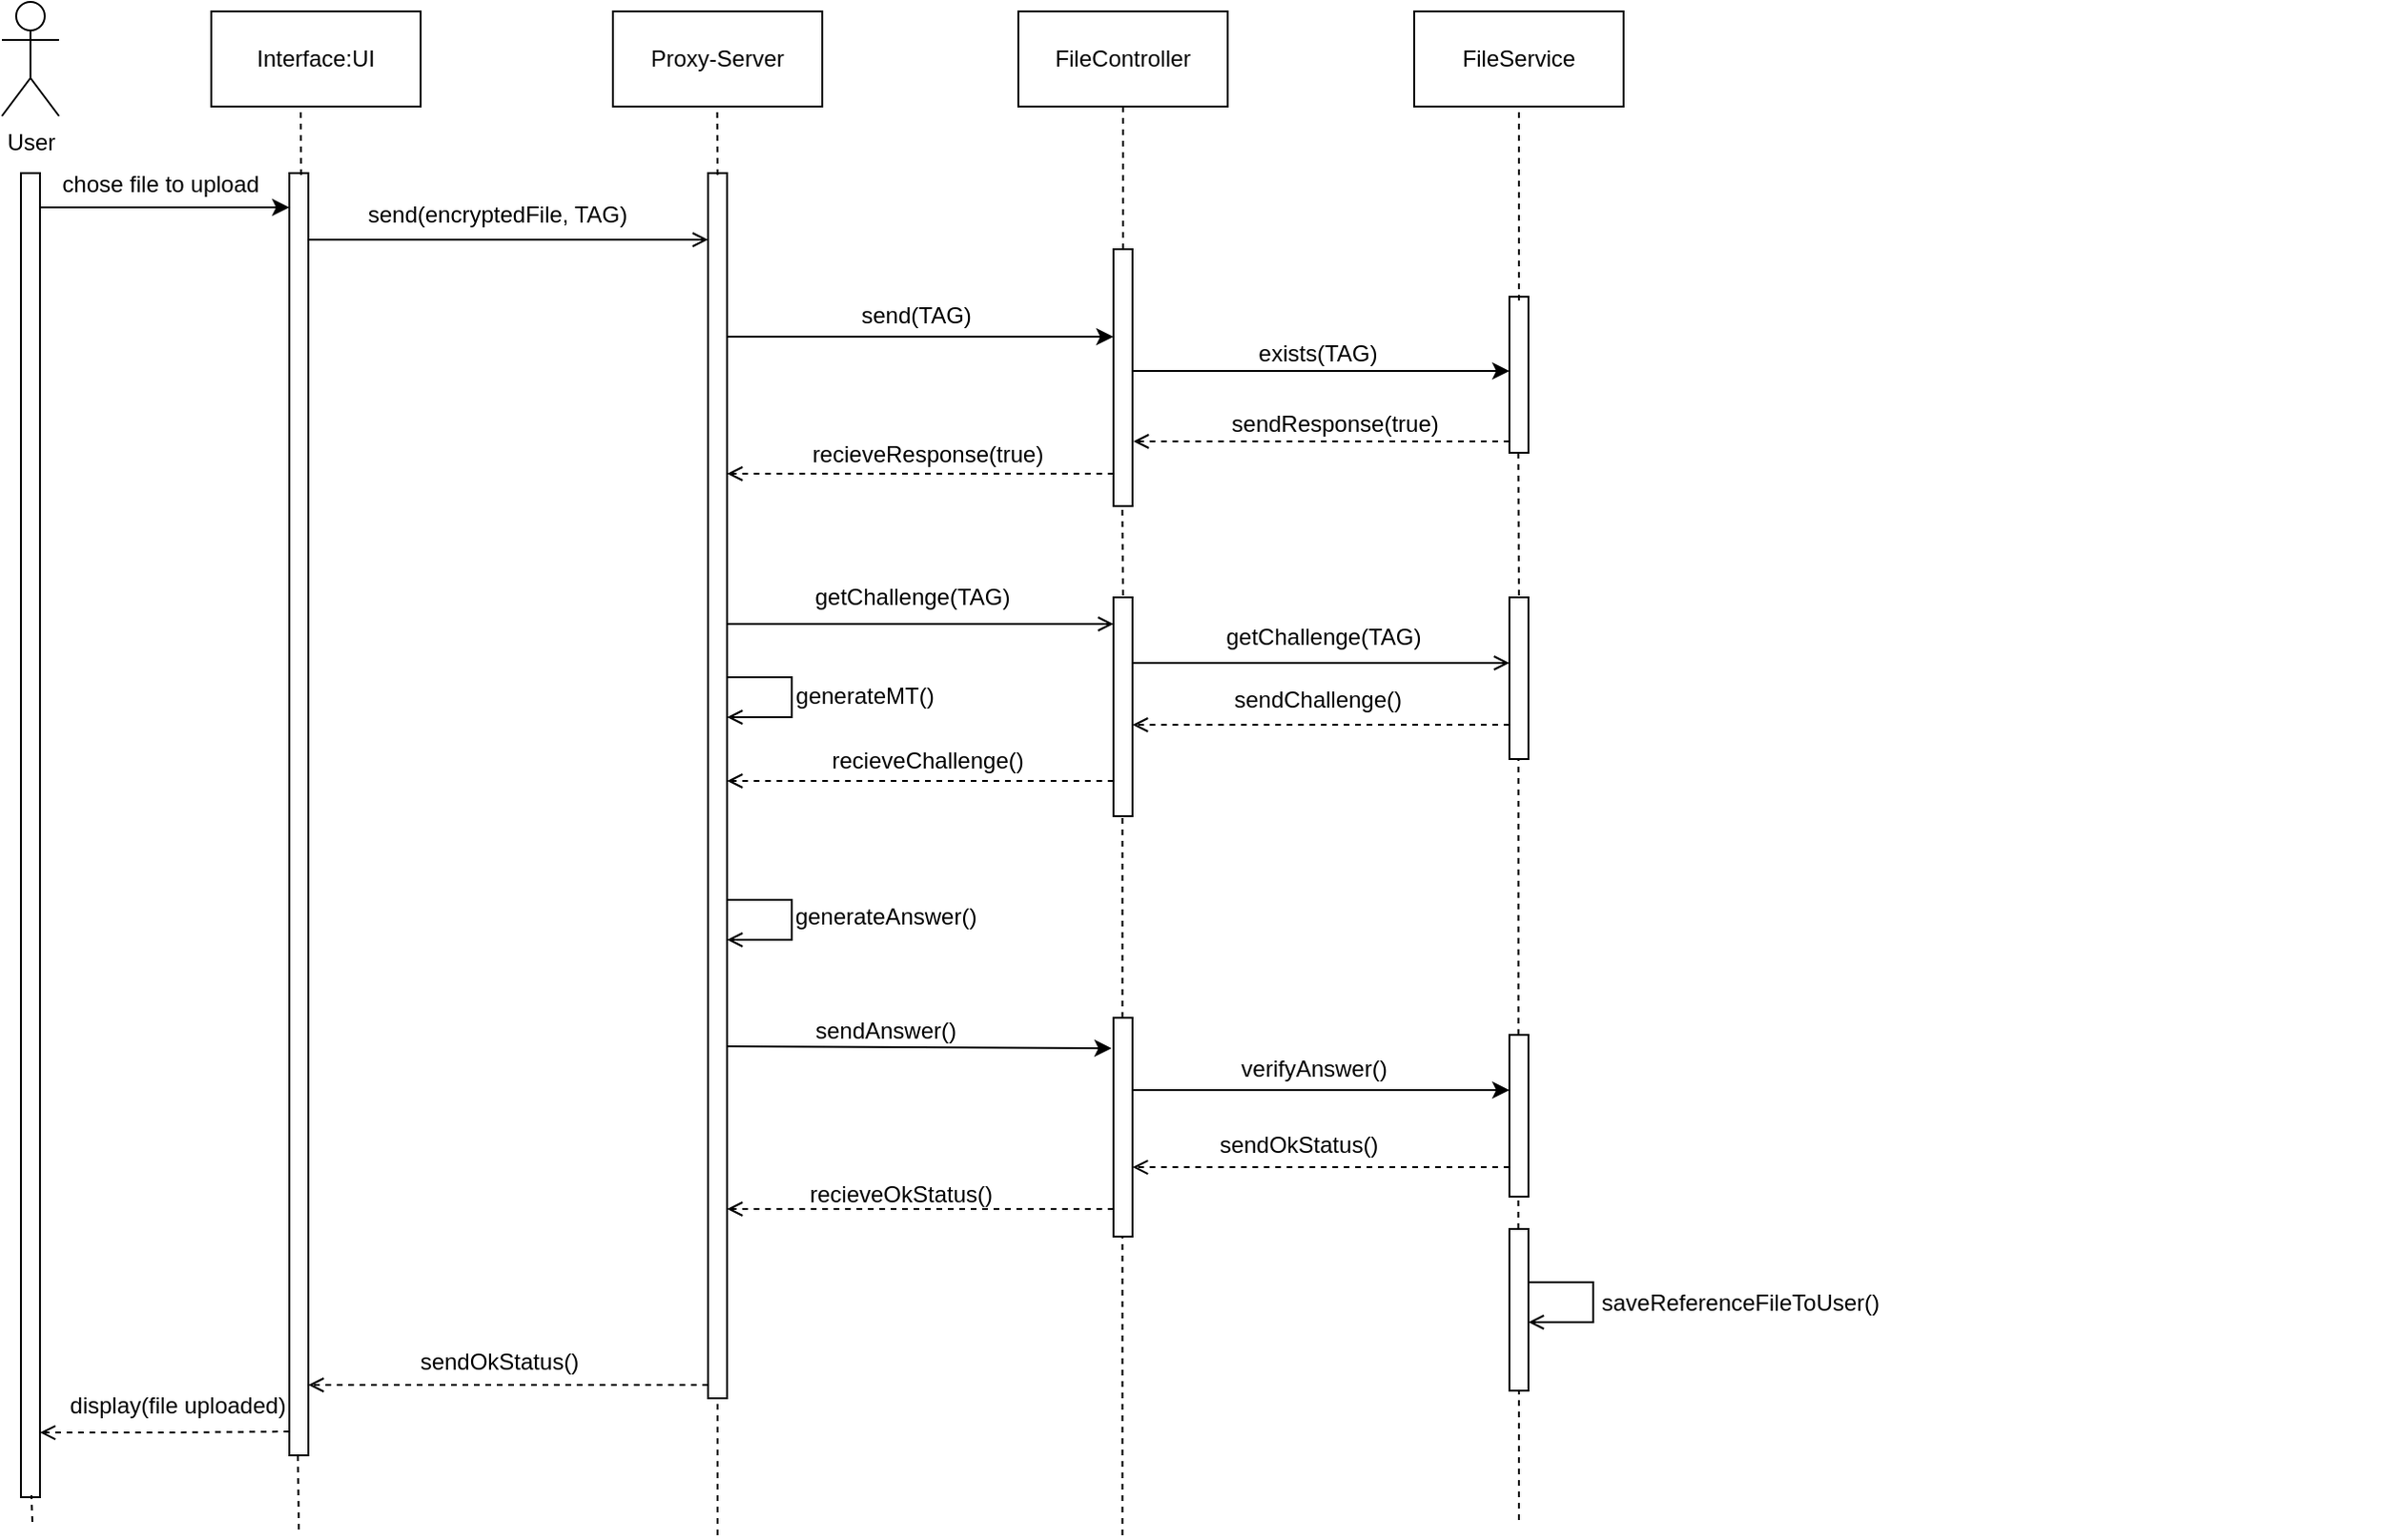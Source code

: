<mxfile version="22.1.18" type="device">
  <diagram name="Pagina-1" id="0XGIiVqICvq5J2eeaqmL">
    <mxGraphModel dx="1103" dy="568" grid="0" gridSize="10" guides="1" tooltips="1" connect="1" arrows="1" fold="1" page="1" pageScale="1" pageWidth="827" pageHeight="1169" math="0" shadow="0">
      <root>
        <mxCell id="0" />
        <mxCell id="1" parent="0" />
        <mxCell id="Hw16J8x-1yyb94UdUWMJ-4" value="User&lt;br&gt;" style="shape=umlActor;verticalLabelPosition=bottom;verticalAlign=top;html=1;" parent="1" vertex="1">
          <mxGeometry x="54" y="61" width="30" height="60" as="geometry" />
        </mxCell>
        <mxCell id="Hw16J8x-1yyb94UdUWMJ-7" value="Interface:UI" style="html=1;whiteSpace=wrap;" parent="1" vertex="1">
          <mxGeometry x="164" y="66" width="110" height="50" as="geometry" />
        </mxCell>
        <mxCell id="Hw16J8x-1yyb94UdUWMJ-8" value="Proxy-Server" style="html=1;whiteSpace=wrap;" parent="1" vertex="1">
          <mxGeometry x="375" y="66" width="110" height="50" as="geometry" />
        </mxCell>
        <mxCell id="Hw16J8x-1yyb94UdUWMJ-9" value="FileController" style="html=1;whiteSpace=wrap;" parent="1" vertex="1">
          <mxGeometry x="588" y="66" width="110" height="50" as="geometry" />
        </mxCell>
        <mxCell id="Hw16J8x-1yyb94UdUWMJ-10" value="FileService" style="html=1;whiteSpace=wrap;" parent="1" vertex="1">
          <mxGeometry x="796" y="66" width="110" height="50" as="geometry" />
        </mxCell>
        <mxCell id="Hw16J8x-1yyb94UdUWMJ-13" style="edgeStyle=orthogonalEdgeStyle;rounded=0;orthogonalLoop=1;jettySize=auto;html=1;curved=0;" parent="1" target="Hw16J8x-1yyb94UdUWMJ-12" edge="1">
          <mxGeometry relative="1" as="geometry">
            <mxPoint x="190" y="169" as="targetPoint" />
            <mxPoint x="74" y="169.017" as="sourcePoint" />
            <Array as="points">
              <mxPoint x="173" y="169" />
              <mxPoint x="173" y="169" />
            </Array>
          </mxGeometry>
        </mxCell>
        <mxCell id="Hw16J8x-1yyb94UdUWMJ-11" value="" style="html=1;points=[[0,0,0,0,5],[0,1,0,0,-5],[1,0,0,0,5],[1,1,0,0,-5]];perimeter=orthogonalPerimeter;outlineConnect=0;targetShapes=umlLifeline;portConstraint=eastwest;newEdgeStyle={&quot;curved&quot;:0,&quot;rounded&quot;:0};" parent="1" vertex="1">
          <mxGeometry x="64" y="151" width="10" height="696" as="geometry" />
        </mxCell>
        <mxCell id="Hw16J8x-1yyb94UdUWMJ-17" style="edgeStyle=orthogonalEdgeStyle;rounded=0;orthogonalLoop=1;jettySize=auto;html=1;curved=0;endArrow=open;endFill=0;" parent="1" edge="1">
          <mxGeometry relative="1" as="geometry">
            <mxPoint x="215" y="186" as="sourcePoint" />
            <mxPoint x="425" y="186" as="targetPoint" />
          </mxGeometry>
        </mxCell>
        <mxCell id="Hw16J8x-1yyb94UdUWMJ-61" style="edgeStyle=orthogonalEdgeStyle;rounded=0;orthogonalLoop=1;jettySize=auto;html=1;curved=0;dashed=1;endArrow=open;endFill=0;" parent="1" edge="1">
          <mxGeometry relative="1" as="geometry">
            <mxPoint x="205" y="812.514" as="sourcePoint" />
            <mxPoint x="74" y="813.029" as="targetPoint" />
          </mxGeometry>
        </mxCell>
        <mxCell id="Hw16J8x-1yyb94UdUWMJ-12" value="" style="html=1;points=[[0,0,0,0,5],[0,1,0,0,-5],[1,0,0,0,5],[1,1,0,0,-5]];perimeter=orthogonalPerimeter;outlineConnect=0;targetShapes=umlLifeline;portConstraint=eastwest;newEdgeStyle={&quot;curved&quot;:0,&quot;rounded&quot;:0};" parent="1" vertex="1">
          <mxGeometry x="205" y="151" width="10" height="674" as="geometry" />
        </mxCell>
        <mxCell id="Hw16J8x-1yyb94UdUWMJ-14" value="chose file to upload" style="text;html=1;align=center;verticalAlign=middle;resizable=0;points=[];autosize=1;strokeColor=none;fillColor=none;" parent="1" vertex="1">
          <mxGeometry x="76" y="144" width="121" height="26" as="geometry" />
        </mxCell>
        <mxCell id="h6rnAEhNOsfNSNB2r7P0-3" style="edgeStyle=orthogonalEdgeStyle;rounded=0;orthogonalLoop=1;jettySize=auto;html=1;curved=0;endArrow=open;endFill=0;" parent="1" source="Hw16J8x-1yyb94UdUWMJ-15" target="h6rnAEhNOsfNSNB2r7P0-2" edge="1">
          <mxGeometry relative="1" as="geometry">
            <Array as="points">
              <mxPoint x="587" y="388" />
              <mxPoint x="587" y="388" />
            </Array>
          </mxGeometry>
        </mxCell>
        <mxCell id="h6rnAEhNOsfNSNB2r7P0-46" style="edgeStyle=orthogonalEdgeStyle;rounded=0;orthogonalLoop=1;jettySize=auto;html=1;curved=0;dashed=1;endArrow=open;endFill=0;" parent="1" edge="1">
          <mxGeometry relative="1" as="geometry">
            <mxPoint x="425" y="788" as="sourcePoint" />
            <mxPoint x="215" y="788" as="targetPoint" />
            <Array as="points">
              <mxPoint x="266" y="788" />
              <mxPoint x="266" y="788" />
            </Array>
          </mxGeometry>
        </mxCell>
        <mxCell id="Hw16J8x-1yyb94UdUWMJ-15" value="" style="html=1;points=[[0,0,0,0,5],[0,1,0,0,-5],[1,0,0,0,5],[1,1,0,0,-5]];perimeter=orthogonalPerimeter;outlineConnect=0;targetShapes=umlLifeline;portConstraint=eastwest;newEdgeStyle={&quot;curved&quot;:0,&quot;rounded&quot;:0};" parent="1" vertex="1">
          <mxGeometry x="425" y="151" width="10" height="644" as="geometry" />
        </mxCell>
        <mxCell id="Hw16J8x-1yyb94UdUWMJ-18" value="send(encryptedFile, TAG)" style="text;html=1;align=center;verticalAlign=middle;resizable=0;points=[];autosize=1;strokeColor=none;fillColor=none;" parent="1" vertex="1">
          <mxGeometry x="237" y="160" width="154" height="26" as="geometry" />
        </mxCell>
        <mxCell id="Hw16J8x-1yyb94UdUWMJ-24" style="edgeStyle=orthogonalEdgeStyle;rounded=0;orthogonalLoop=1;jettySize=auto;html=1;curved=0;" parent="1" edge="1">
          <mxGeometry relative="1" as="geometry">
            <mxPoint x="648" y="255" as="sourcePoint" />
            <mxPoint x="846" y="255" as="targetPoint" />
          </mxGeometry>
        </mxCell>
        <mxCell id="Hw16J8x-1yyb94UdUWMJ-29" style="edgeStyle=orthogonalEdgeStyle;rounded=0;orthogonalLoop=1;jettySize=auto;html=1;curved=0;dashed=1;endArrow=open;endFill=0;" parent="1" edge="1">
          <mxGeometry relative="1" as="geometry">
            <mxPoint x="638" y="309" as="sourcePoint" />
            <mxPoint x="435" y="309" as="targetPoint" />
            <Array as="points">
              <mxPoint x="587" y="309" />
              <mxPoint x="587" y="309" />
            </Array>
          </mxGeometry>
        </mxCell>
        <mxCell id="Hw16J8x-1yyb94UdUWMJ-20" value="" style="html=1;points=[[0,0,0,0,5],[0,1,0,0,-5],[1,0,0,0,5],[1,1,0,0,-5]];perimeter=orthogonalPerimeter;outlineConnect=0;targetShapes=umlLifeline;portConstraint=eastwest;newEdgeStyle={&quot;curved&quot;:0,&quot;rounded&quot;:0};" parent="1" vertex="1">
          <mxGeometry x="638" y="191" width="10" height="135" as="geometry" />
        </mxCell>
        <mxCell id="Hw16J8x-1yyb94UdUWMJ-21" style="edgeStyle=orthogonalEdgeStyle;rounded=0;orthogonalLoop=1;jettySize=auto;html=1;curved=0;entryX=-0.005;entryY=0.5;entryDx=0;entryDy=0;entryPerimeter=0;" parent="1" edge="1">
          <mxGeometry relative="1" as="geometry">
            <mxPoint x="435" y="237" as="sourcePoint" />
            <mxPoint x="637.95" y="237" as="targetPoint" />
          </mxGeometry>
        </mxCell>
        <mxCell id="Hw16J8x-1yyb94UdUWMJ-22" value="send(TAG)" style="text;html=1;align=center;verticalAlign=middle;resizable=0;points=[];autosize=1;strokeColor=none;fillColor=none;" parent="1" vertex="1">
          <mxGeometry x="496" y="213" width="76" height="26" as="geometry" />
        </mxCell>
        <mxCell id="Hw16J8x-1yyb94UdUWMJ-23" value="" style="html=1;points=[[0,0,0,0,5],[0,1,0,0,-5],[1,0,0,0,5],[1,1,0,0,-5]];perimeter=orthogonalPerimeter;outlineConnect=0;targetShapes=umlLifeline;portConstraint=eastwest;newEdgeStyle={&quot;curved&quot;:0,&quot;rounded&quot;:0};" parent="1" vertex="1">
          <mxGeometry x="846" y="216" width="10" height="82" as="geometry" />
        </mxCell>
        <mxCell id="Hw16J8x-1yyb94UdUWMJ-25" value="exists(TAG)" style="text;html=1;align=center;verticalAlign=middle;resizable=0;points=[];autosize=1;strokeColor=none;fillColor=none;" parent="1" vertex="1">
          <mxGeometry x="705" y="233" width="80" height="26" as="geometry" />
        </mxCell>
        <mxCell id="Hw16J8x-1yyb94UdUWMJ-26" style="edgeStyle=orthogonalEdgeStyle;rounded=0;orthogonalLoop=1;jettySize=auto;html=1;curved=0;entryX=1.043;entryY=0.5;entryDx=0;entryDy=0;entryPerimeter=0;dashed=1;endArrow=open;endFill=0;" parent="1" edge="1">
          <mxGeometry relative="1" as="geometry">
            <mxPoint x="846" y="292" as="sourcePoint" />
            <mxPoint x="648.43" y="292" as="targetPoint" />
          </mxGeometry>
        </mxCell>
        <mxCell id="Hw16J8x-1yyb94UdUWMJ-27" value="sendResponse(true)" style="text;html=1;align=center;verticalAlign=middle;resizable=0;points=[];autosize=1;strokeColor=none;fillColor=none;" parent="1" vertex="1">
          <mxGeometry x="690" y="270" width="127" height="26" as="geometry" />
        </mxCell>
        <mxCell id="Hw16J8x-1yyb94UdUWMJ-30" value="recieveResponse(true)" style="text;html=1;align=center;verticalAlign=middle;resizable=0;points=[];autosize=1;strokeColor=none;fillColor=none;" parent="1" vertex="1">
          <mxGeometry x="470" y="286" width="139" height="26" as="geometry" />
        </mxCell>
        <mxCell id="Hw16J8x-1yyb94UdUWMJ-62" value="display(file uploaded)" style="text;html=1;align=center;verticalAlign=middle;resizable=0;points=[];autosize=1;strokeColor=none;fillColor=none;" parent="1" vertex="1">
          <mxGeometry x="80" y="786" width="131" height="26" as="geometry" />
        </mxCell>
        <mxCell id="Hw16J8x-1yyb94UdUWMJ-75" value="" style="endArrow=open;html=1;rounded=0;endFill=0;" parent="1" edge="1">
          <mxGeometry width="50" height="50" relative="1" as="geometry">
            <mxPoint x="435" y="416" as="sourcePoint" />
            <mxPoint x="435.0" y="437" as="targetPoint" />
            <Array as="points">
              <mxPoint x="469" y="416" />
              <mxPoint x="469" y="437" />
            </Array>
          </mxGeometry>
        </mxCell>
        <mxCell id="Hw16J8x-1yyb94UdUWMJ-76" value="" style="text;html=1;align=center;verticalAlign=middle;resizable=0;points=[];autosize=1;strokeColor=none;fillColor=none;" parent="1" vertex="1">
          <mxGeometry x="1096.5" y="353" width="208" height="26" as="geometry" />
        </mxCell>
        <mxCell id="Hw16J8x-1yyb94UdUWMJ-86" value="" style="endArrow=none;dashed=1;html=1;rounded=0;entryX=0.5;entryY=1;entryDx=0;entryDy=0;" parent="1" target="Hw16J8x-1yyb94UdUWMJ-10" edge="1">
          <mxGeometry width="50" height="50" relative="1" as="geometry">
            <mxPoint x="851" y="218" as="sourcePoint" />
            <mxPoint x="850.58" y="151" as="targetPoint" />
          </mxGeometry>
        </mxCell>
        <mxCell id="Hw16J8x-1yyb94UdUWMJ-87" value="" style="endArrow=none;dashed=1;html=1;rounded=0;entryX=0.5;entryY=1;entryDx=0;entryDy=0;" parent="1" target="Hw16J8x-1yyb94UdUWMJ-9" edge="1">
          <mxGeometry width="50" height="50" relative="1" as="geometry">
            <mxPoint x="643" y="191" as="sourcePoint" />
            <mxPoint x="642.58" y="151" as="targetPoint" />
          </mxGeometry>
        </mxCell>
        <mxCell id="Hw16J8x-1yyb94UdUWMJ-89" value="" style="endArrow=none;dashed=1;html=1;rounded=0;entryX=0.5;entryY=1;entryDx=0;entryDy=0;" parent="1" edge="1">
          <mxGeometry width="50" height="50" relative="1" as="geometry">
            <mxPoint x="430" y="152" as="sourcePoint" />
            <mxPoint x="429.8" y="116" as="targetPoint" />
          </mxGeometry>
        </mxCell>
        <mxCell id="Hw16J8x-1yyb94UdUWMJ-90" value="" style="endArrow=none;dashed=1;html=1;rounded=0;entryX=0.5;entryY=1;entryDx=0;entryDy=0;" parent="1" edge="1">
          <mxGeometry width="50" height="50" relative="1" as="geometry">
            <mxPoint x="211.2" y="152" as="sourcePoint" />
            <mxPoint x="211" y="116" as="targetPoint" />
          </mxGeometry>
        </mxCell>
        <mxCell id="h6rnAEhNOsfNSNB2r7P0-1" value="" style="endArrow=none;dashed=1;html=1;rounded=0;entryX=0.5;entryY=1;entryDx=0;entryDy=0;" parent="1" edge="1">
          <mxGeometry width="50" height="50" relative="1" as="geometry">
            <mxPoint x="643" y="373" as="sourcePoint" />
            <mxPoint x="642.66" y="326" as="targetPoint" />
          </mxGeometry>
        </mxCell>
        <mxCell id="h6rnAEhNOsfNSNB2r7P0-7" style="edgeStyle=orthogonalEdgeStyle;rounded=0;orthogonalLoop=1;jettySize=auto;html=1;curved=0;endArrow=open;endFill=0;" parent="1" edge="1">
          <mxGeometry relative="1" as="geometry">
            <mxPoint x="648" y="408.5" as="sourcePoint" />
            <mxPoint x="846" y="408.5" as="targetPoint" />
          </mxGeometry>
        </mxCell>
        <mxCell id="h6rnAEhNOsfNSNB2r7P0-12" style="edgeStyle=orthogonalEdgeStyle;rounded=0;orthogonalLoop=1;jettySize=auto;html=1;curved=0;dashed=1;endArrow=open;endFill=0;" parent="1" edge="1">
          <mxGeometry relative="1" as="geometry">
            <mxPoint x="638" y="470.5" as="sourcePoint" />
            <mxPoint x="435" y="470.5" as="targetPoint" />
            <Array as="points">
              <mxPoint x="486" y="470" />
              <mxPoint x="486" y="470" />
            </Array>
          </mxGeometry>
        </mxCell>
        <mxCell id="h6rnAEhNOsfNSNB2r7P0-2" value="" style="html=1;points=[[0,0,0,0,5],[0,1,0,0,-5],[1,0,0,0,5],[1,1,0,0,-5]];perimeter=orthogonalPerimeter;outlineConnect=0;targetShapes=umlLifeline;portConstraint=eastwest;newEdgeStyle={&quot;curved&quot;:0,&quot;rounded&quot;:0};" parent="1" vertex="1">
          <mxGeometry x="638" y="374" width="10" height="115" as="geometry" />
        </mxCell>
        <mxCell id="h6rnAEhNOsfNSNB2r7P0-4" value="getChallenge(TAG)" style="text;html=1;align=center;verticalAlign=middle;resizable=0;points=[];autosize=1;strokeColor=none;fillColor=none;" parent="1" vertex="1">
          <mxGeometry x="471" y="361" width="121" height="26" as="geometry" />
        </mxCell>
        <mxCell id="h6rnAEhNOsfNSNB2r7P0-5" value="" style="endArrow=none;dashed=1;html=1;rounded=0;entryX=0.5;entryY=1;entryDx=0;entryDy=0;" parent="1" edge="1">
          <mxGeometry width="50" height="50" relative="1" as="geometry">
            <mxPoint x="851" y="373" as="sourcePoint" />
            <mxPoint x="850.71" y="298" as="targetPoint" />
          </mxGeometry>
        </mxCell>
        <mxCell id="h6rnAEhNOsfNSNB2r7P0-10" style="edgeStyle=orthogonalEdgeStyle;rounded=0;orthogonalLoop=1;jettySize=auto;html=1;curved=0;dashed=1;endArrow=open;endFill=0;" parent="1" source="h6rnAEhNOsfNSNB2r7P0-6" target="h6rnAEhNOsfNSNB2r7P0-2" edge="1">
          <mxGeometry relative="1" as="geometry">
            <Array as="points">
              <mxPoint x="698" y="441" />
              <mxPoint x="698" y="441" />
            </Array>
          </mxGeometry>
        </mxCell>
        <mxCell id="h6rnAEhNOsfNSNB2r7P0-6" value="" style="html=1;points=[[0,0,0,0,5],[0,1,0,0,-5],[1,0,0,0,5],[1,1,0,0,-5]];perimeter=orthogonalPerimeter;outlineConnect=0;targetShapes=umlLifeline;portConstraint=eastwest;newEdgeStyle={&quot;curved&quot;:0,&quot;rounded&quot;:0};" parent="1" vertex="1">
          <mxGeometry x="846" y="374" width="10" height="85" as="geometry" />
        </mxCell>
        <mxCell id="h6rnAEhNOsfNSNB2r7P0-9" value="getChallenge(TAG)" style="text;html=1;align=center;verticalAlign=middle;resizable=0;points=[];autosize=1;strokeColor=none;fillColor=none;" parent="1" vertex="1">
          <mxGeometry x="687" y="382" width="121" height="26" as="geometry" />
        </mxCell>
        <mxCell id="h6rnAEhNOsfNSNB2r7P0-11" value="sendChallenge()" style="text;html=1;align=center;verticalAlign=middle;resizable=0;points=[];autosize=1;strokeColor=none;fillColor=none;" parent="1" vertex="1">
          <mxGeometry x="692" y="415" width="106" height="26" as="geometry" />
        </mxCell>
        <mxCell id="h6rnAEhNOsfNSNB2r7P0-13" value="recieveChallenge()" style="text;html=1;align=center;verticalAlign=middle;resizable=0;points=[];autosize=1;strokeColor=none;fillColor=none;" parent="1" vertex="1">
          <mxGeometry x="480" y="447" width="119" height="26" as="geometry" />
        </mxCell>
        <mxCell id="h6rnAEhNOsfNSNB2r7P0-14" value="generateMT()" style="text;html=1;align=center;verticalAlign=middle;resizable=0;points=[];autosize=1;strokeColor=none;fillColor=none;" parent="1" vertex="1">
          <mxGeometry x="461" y="413" width="91" height="26" as="geometry" />
        </mxCell>
        <mxCell id="h6rnAEhNOsfNSNB2r7P0-16" value="" style="endArrow=open;html=1;rounded=0;endFill=0;" parent="1" edge="1">
          <mxGeometry width="50" height="50" relative="1" as="geometry">
            <mxPoint x="435" y="533" as="sourcePoint" />
            <mxPoint x="435.0" y="554" as="targetPoint" />
            <Array as="points">
              <mxPoint x="469" y="533" />
              <mxPoint x="469" y="554" />
            </Array>
          </mxGeometry>
        </mxCell>
        <mxCell id="h6rnAEhNOsfNSNB2r7P0-17" value="generateAnswer()" style="text;html=1;align=center;verticalAlign=middle;resizable=0;points=[];autosize=1;strokeColor=none;fillColor=none;" parent="1" vertex="1">
          <mxGeometry x="461" y="529" width="113" height="26" as="geometry" />
        </mxCell>
        <mxCell id="h6rnAEhNOsfNSNB2r7P0-25" style="edgeStyle=orthogonalEdgeStyle;rounded=0;orthogonalLoop=1;jettySize=auto;html=1;curved=0;" parent="1" edge="1">
          <mxGeometry relative="1" as="geometry">
            <mxPoint x="648.0" y="633.011" as="sourcePoint" />
            <mxPoint x="846" y="633.011" as="targetPoint" />
            <Array as="points">
              <mxPoint x="698" y="633" />
              <mxPoint x="698" y="633" />
            </Array>
          </mxGeometry>
        </mxCell>
        <mxCell id="h6rnAEhNOsfNSNB2r7P0-29" style="edgeStyle=orthogonalEdgeStyle;rounded=0;orthogonalLoop=1;jettySize=auto;html=1;curved=0;dashed=1;endArrow=open;endFill=0;" parent="1" edge="1">
          <mxGeometry relative="1" as="geometry">
            <mxPoint x="638" y="695.5" as="sourcePoint" />
            <mxPoint x="435" y="695.5" as="targetPoint" />
            <Array as="points">
              <mxPoint x="486" y="695" />
              <mxPoint x="486" y="695" />
            </Array>
          </mxGeometry>
        </mxCell>
        <mxCell id="h6rnAEhNOsfNSNB2r7P0-18" value="" style="html=1;points=[[0,0,0,0,5],[0,1,0,0,-5],[1,0,0,0,5],[1,1,0,0,-5]];perimeter=orthogonalPerimeter;outlineConnect=0;targetShapes=umlLifeline;portConstraint=eastwest;newEdgeStyle={&quot;curved&quot;:0,&quot;rounded&quot;:0};" parent="1" vertex="1">
          <mxGeometry x="638" y="595" width="10" height="115" as="geometry" />
        </mxCell>
        <mxCell id="h6rnAEhNOsfNSNB2r7P0-19" value="" style="endArrow=none;dashed=1;html=1;rounded=0;entryX=0.5;entryY=1;entryDx=0;entryDy=0;exitX=0.471;exitY=0;exitDx=0;exitDy=0;exitPerimeter=0;" parent="1" source="h6rnAEhNOsfNSNB2r7P0-18" edge="1">
          <mxGeometry width="50" height="50" relative="1" as="geometry">
            <mxPoint x="643.05" y="536" as="sourcePoint" />
            <mxPoint x="642.71" y="489" as="targetPoint" />
          </mxGeometry>
        </mxCell>
        <mxCell id="h6rnAEhNOsfNSNB2r7P0-21" value="" style="endArrow=classic;html=1;rounded=0;" parent="1" edge="1">
          <mxGeometry width="50" height="50" relative="1" as="geometry">
            <mxPoint x="435" y="610" as="sourcePoint" />
            <mxPoint x="637" y="611" as="targetPoint" />
          </mxGeometry>
        </mxCell>
        <mxCell id="h6rnAEhNOsfNSNB2r7P0-22" value="sendAnswer()" style="text;html=1;align=center;verticalAlign=middle;resizable=0;points=[];autosize=1;strokeColor=none;fillColor=none;" parent="1" vertex="1">
          <mxGeometry x="471.5" y="589" width="92" height="26" as="geometry" />
        </mxCell>
        <mxCell id="h6rnAEhNOsfNSNB2r7P0-27" style="edgeStyle=orthogonalEdgeStyle;rounded=0;orthogonalLoop=1;jettySize=auto;html=1;curved=0;dashed=1;endArrow=open;endFill=0;" parent="1" edge="1">
          <mxGeometry relative="1" as="geometry">
            <mxPoint x="846" y="673.524" as="sourcePoint" />
            <mxPoint x="648" y="673.524" as="targetPoint" />
            <Array as="points">
              <mxPoint x="697" y="674" />
              <mxPoint x="697" y="674" />
            </Array>
          </mxGeometry>
        </mxCell>
        <mxCell id="h6rnAEhNOsfNSNB2r7P0-23" value="" style="html=1;points=[[0,0,0,0,5],[0,1,0,0,-5],[1,0,0,0,5],[1,1,0,0,-5]];perimeter=orthogonalPerimeter;outlineConnect=0;targetShapes=umlLifeline;portConstraint=eastwest;newEdgeStyle={&quot;curved&quot;:0,&quot;rounded&quot;:0};" parent="1" vertex="1">
          <mxGeometry x="846" y="604" width="10" height="85" as="geometry" />
        </mxCell>
        <mxCell id="h6rnAEhNOsfNSNB2r7P0-24" value="" style="endArrow=none;dashed=1;html=1;rounded=0;entryX=0.5;entryY=1;entryDx=0;entryDy=0;" parent="1" source="h6rnAEhNOsfNSNB2r7P0-23" edge="1">
          <mxGeometry width="50" height="50" relative="1" as="geometry">
            <mxPoint x="851.05" y="565" as="sourcePoint" />
            <mxPoint x="850.76" y="459" as="targetPoint" />
          </mxGeometry>
        </mxCell>
        <mxCell id="h6rnAEhNOsfNSNB2r7P0-26" value="verifyAnswer()" style="text;html=1;align=center;verticalAlign=middle;resizable=0;points=[];autosize=1;strokeColor=none;fillColor=none;" parent="1" vertex="1">
          <mxGeometry x="695" y="609" width="95" height="26" as="geometry" />
        </mxCell>
        <mxCell id="h6rnAEhNOsfNSNB2r7P0-28" value="sendOkStatus()" style="text;html=1;align=center;verticalAlign=middle;resizable=0;points=[];autosize=1;strokeColor=none;fillColor=none;" parent="1" vertex="1">
          <mxGeometry x="684" y="649" width="101" height="26" as="geometry" />
        </mxCell>
        <mxCell id="h6rnAEhNOsfNSNB2r7P0-30" value="recieveOkStatus()" style="text;html=1;align=center;verticalAlign=middle;resizable=0;points=[];autosize=1;strokeColor=none;fillColor=none;" parent="1" vertex="1">
          <mxGeometry x="469" y="675" width="114" height="26" as="geometry" />
        </mxCell>
        <mxCell id="h6rnAEhNOsfNSNB2r7P0-31" value="" style="endArrow=none;dashed=1;html=1;rounded=0;" parent="1" edge="1">
          <mxGeometry width="50" height="50" relative="1" as="geometry">
            <mxPoint x="430" y="867" as="sourcePoint" />
            <mxPoint x="430" y="795" as="targetPoint" />
          </mxGeometry>
        </mxCell>
        <mxCell id="h6rnAEhNOsfNSNB2r7P0-35" value="" style="endArrow=none;dashed=1;html=1;rounded=0;entryX=0.5;entryY=1;entryDx=0;entryDy=0;" parent="1" edge="1">
          <mxGeometry width="50" height="50" relative="1" as="geometry">
            <mxPoint x="642.71" y="867" as="sourcePoint" />
            <mxPoint x="642.71" y="710" as="targetPoint" />
          </mxGeometry>
        </mxCell>
        <mxCell id="h6rnAEhNOsfNSNB2r7P0-39" value="" style="endArrow=none;dashed=1;html=1;rounded=0;entryX=0.5;entryY=1;entryDx=0;entryDy=0;" parent="1" source="bY-KS4NiK5goRRZ9f-gb-1" edge="1">
          <mxGeometry width="50" height="50" relative="1" as="geometry">
            <mxPoint x="850.71" y="882" as="sourcePoint" />
            <mxPoint x="850.71" y="689" as="targetPoint" />
          </mxGeometry>
        </mxCell>
        <mxCell id="h6rnAEhNOsfNSNB2r7P0-47" value="sendOkStatus()" style="text;html=1;align=center;verticalAlign=middle;resizable=0;points=[];autosize=1;strokeColor=none;fillColor=none;" parent="1" vertex="1">
          <mxGeometry x="264" y="763" width="101" height="26" as="geometry" />
        </mxCell>
        <mxCell id="bY-KS4NiK5goRRZ9f-gb-2" value="" style="endArrow=none;dashed=1;html=1;rounded=0;entryX=0.5;entryY=1;entryDx=0;entryDy=0;" parent="1" target="bY-KS4NiK5goRRZ9f-gb-1" edge="1">
          <mxGeometry width="50" height="50" relative="1" as="geometry">
            <mxPoint x="851" y="859" as="sourcePoint" />
            <mxPoint x="850.71" y="689" as="targetPoint" />
          </mxGeometry>
        </mxCell>
        <mxCell id="bY-KS4NiK5goRRZ9f-gb-1" value="" style="html=1;points=[[0,0,0,0,5],[0,1,0,0,-5],[1,0,0,0,5],[1,1,0,0,-5]];perimeter=orthogonalPerimeter;outlineConnect=0;targetShapes=umlLifeline;portConstraint=eastwest;newEdgeStyle={&quot;curved&quot;:0,&quot;rounded&quot;:0};" parent="1" vertex="1">
          <mxGeometry x="846" y="706" width="10" height="85" as="geometry" />
        </mxCell>
        <mxCell id="bY-KS4NiK5goRRZ9f-gb-3" value="" style="endArrow=open;html=1;rounded=0;endFill=0;" parent="1" edge="1">
          <mxGeometry width="50" height="50" relative="1" as="geometry">
            <mxPoint x="856" y="734" as="sourcePoint" />
            <mxPoint x="856.0" y="755" as="targetPoint" />
            <Array as="points">
              <mxPoint x="890" y="734" />
              <mxPoint x="890" y="755" />
            </Array>
          </mxGeometry>
        </mxCell>
        <mxCell id="bY-KS4NiK5goRRZ9f-gb-4" value="saveReferenceFileToUser()" style="text;html=1;align=center;verticalAlign=middle;resizable=0;points=[];autosize=1;strokeColor=none;fillColor=none;" parent="1" vertex="1">
          <mxGeometry x="885" y="732" width="164" height="26" as="geometry" />
        </mxCell>
        <mxCell id="NPCCYtClR-5FdOwcbw5Z-1" value="" style="endArrow=none;dashed=1;html=1;rounded=0;" edge="1" parent="1">
          <mxGeometry width="50" height="50" relative="1" as="geometry">
            <mxPoint x="210" y="864" as="sourcePoint" />
            <mxPoint x="209.5" y="823" as="targetPoint" />
            <Array as="points" />
          </mxGeometry>
        </mxCell>
        <mxCell id="NPCCYtClR-5FdOwcbw5Z-2" value="" style="endArrow=none;dashed=1;html=1;rounded=0;" edge="1" parent="1">
          <mxGeometry width="50" height="50" relative="1" as="geometry">
            <mxPoint x="70" y="860" as="sourcePoint" />
            <mxPoint x="69.5" y="846" as="targetPoint" />
            <Array as="points" />
          </mxGeometry>
        </mxCell>
      </root>
    </mxGraphModel>
  </diagram>
</mxfile>
